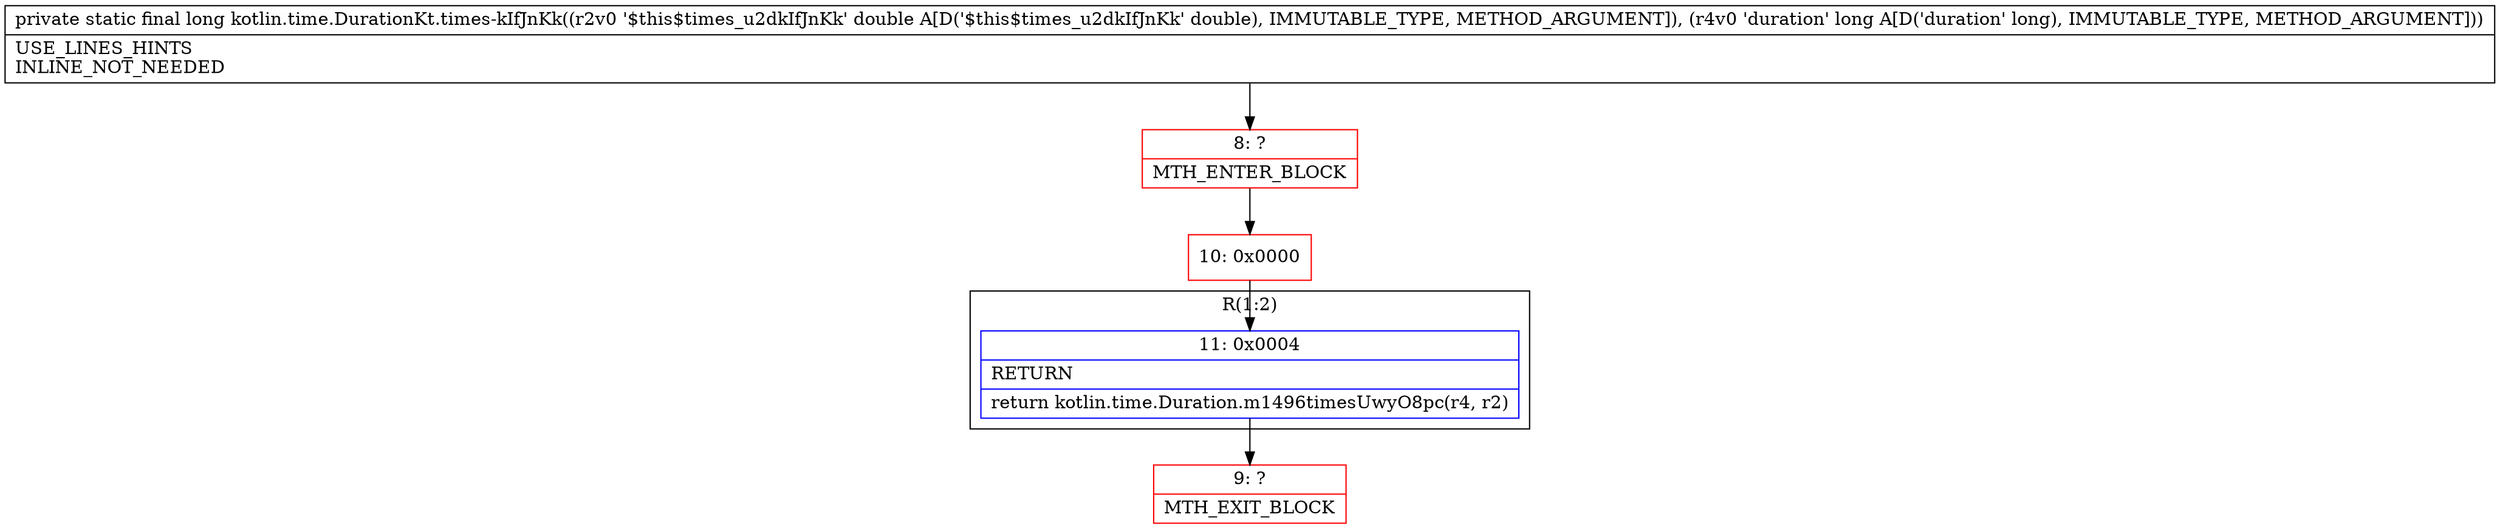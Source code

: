 digraph "CFG forkotlin.time.DurationKt.times\-kIfJnKk(DJ)J" {
subgraph cluster_Region_1179880902 {
label = "R(1:2)";
node [shape=record,color=blue];
Node_11 [shape=record,label="{11\:\ 0x0004|RETURN\l|return kotlin.time.Duration.m1496timesUwyO8pc(r4, r2)\l}"];
}
Node_8 [shape=record,color=red,label="{8\:\ ?|MTH_ENTER_BLOCK\l}"];
Node_10 [shape=record,color=red,label="{10\:\ 0x0000}"];
Node_9 [shape=record,color=red,label="{9\:\ ?|MTH_EXIT_BLOCK\l}"];
MethodNode[shape=record,label="{private static final long kotlin.time.DurationKt.times\-kIfJnKk((r2v0 '$this$times_u2dkIfJnKk' double A[D('$this$times_u2dkIfJnKk' double), IMMUTABLE_TYPE, METHOD_ARGUMENT]), (r4v0 'duration' long A[D('duration' long), IMMUTABLE_TYPE, METHOD_ARGUMENT]))  | USE_LINES_HINTS\lINLINE_NOT_NEEDED\l}"];
MethodNode -> Node_8;Node_11 -> Node_9;
Node_8 -> Node_10;
Node_10 -> Node_11;
}

